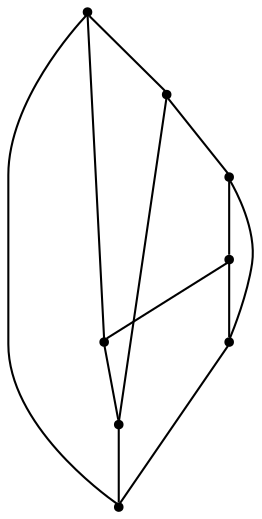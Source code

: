 graph {
  node [shape=point,comment="{\"directed\":false,\"doi\":\"10.4230/LIPIcs.GD.2024.14\",\"figure\":\"8\"}"]

  v0 [pos="1823.885643094813,1484.8412693027149"]
  v1 [pos="1897.4601370813825,1407.0593649513548"]
  v2 [pos="1800.004146915483,1084.6685798830554"]
  v3 [pos="1497.3499367553702,1407.0593649513548"]
  v4 [pos="1599.432140060568,1500.7333554886548"]
  v5 [pos="1655.964484973447,1518.784128583221"]
  v6 [pos="1665.8045364775892,1062.8052625557816"]
  v7 [pos="1587.4789271933914,1088.4605240168469"]

  v0 -- v5 [id="-1",pos="1823.885643094813,1484.8412693027149 1787.56517602245,1508.6810477139052 1744.1032775361887,1522.5342367136584 1697.4049415246711,1522.5342367136584 1683.2545160495283,1522.5342367136584 1669.4012595131667,1521.2622401304814 1655.964484973447,1518.784128583221"]
  v3 -- v1 [id="-2",pos="1497.3499367553702,1407.0593649513548 1897.4601370813825,1407.0593649513548 1897.4601370813825,1407.0593649513548 1897.4601370813825,1407.0593649513548"]
  v4 -- v7 [id="-3",pos="1599.432140060568,1500.7333554886548 1587.4789271933914,1088.4605240168469 1587.4789271933914,1088.4605240168469 1587.4789271933914,1088.4605240168469"]
  v1 -- v0 [id="-4",pos="1897.4601370813825,1407.0593649513548 1879.362964677191,1438.405341588496 1854.091369658066,1465.0724672531453 1823.885643094813,1484.8412693027149"]
  v1 -- v2 [id="-5",pos="1897.4601370813825,1407.0593649513548 1917.1546740343138,1373.1117355662896 1928.4102114405391,1333.6622021313817 1928.410211440539,1291.5843660279468 1928.4102114405387,1200.8936589442637 1876.1242598841532,1122.412347204611 1800.004146915483,1084.6685798830554"]
  v5 -- v2 [id="-6",pos="1655.964484973447,1518.784128583221 1800.004146915483,1084.6685798830554 1800.004146915483,1084.6685798830554 1800.004146915483,1084.6685798830554"]
  v2 -- v6 [id="-7",pos="1800.004146915483,1084.6685798830554 1769.124579606901,1069.2693969877162 1734.2734207274582,1060.6344953422356 1697.4049415246711,1060.6344953422354 1686.6824839097935,1060.6344953422354 1676.130655392092,1061.3648530622859 1665.8045364775892,1062.8052625557816"]
  v3 -- v7 [id="-8",pos="1497.3499367553702,1407.0593649513548 1477.6552279787263,1373.1118020321242 1466.3996716088031,1333.662237578424 1466.3996716088031,1291.5843660279468 1466.3996716088031,1203.826785935229 1515.358240954485,1127.5016176247645 1587.4789271933914,1088.4605240168469"]
  v4 -- v3 [id="-9",pos="1599.432140060568,1500.7333554886548 1556.556353522626,1480.6835231791865 1520.8954228218377,1447.8188077198472 1497.3499367553702,1407.0593649513548"]
  v5 -- v4 [id="-10",pos="1655.964484973447,1518.784128583221 1636.10324100575,1515.230871242971 1617.1362678017026,1509.0995532308962 1599.432140060568,1500.7333554886548"]
  v7 -- v6 [id="-11",pos="1587.4789271933914,1088.4605240168469 1611.3441957974517,1075.4723256769933 1637.7697905151817,1066.6124681273643 1665.8045364775892,1062.8052625557816"]
  v0 -- v6 [id="-12",pos="1823.885643094813,1484.8412693027149 1665.8045364775892,1062.8052625557816 1665.8045364775892,1062.8052625557816 1665.8045364775892,1062.8052625557816"]
}